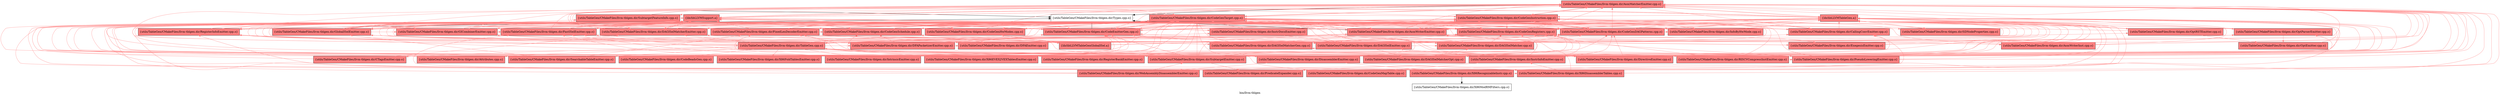 digraph "bin/llvm-tblgen" {
	label="bin/llvm-tblgen";
	{ rank=same; Node0x55d1d40b2f28;  }
	{ rank=same; Node0x55d1d40b2668; Node0x55d1d40aefb8; Node0x55d1d40afaa8; Node0x55d1d40b2bb8; Node0x55d1d40b2578; Node0x55d1d40b2078;  }
	{ rank=same; Node0x55d1d40b0f98; Node0x55d1d40b14e8; Node0x55d1d40b0ea8; Node0x55d1d40b0098; Node0x55d1d40b1e48; Node0x55d1d40b1178; Node0x55d1d40b1588; Node0x55d1d40b3518; Node0x55d1d40b3748; Node0x55d1d40aff08; Node0x55d1d40b1da8; Node0x55d1d40b0278; Node0x55d1d40b3c48; Node0x55d1d40af008; Node0x55d1d40b33d8; Node0x55d1d40b2488; Node0x55d1d40b13f8; Node0x55d1d40b2758;  }
	{ rank=same; Node0x55d1d40af1e8; Node0x55d1d40afd78; Node0x55d1d40b19e8; Node0x55d1d40afc38; Node0x55d1d40b31a8; Node0x55d1d40b0908; Node0x55d1d40b00e8; Node0x55d1d40b3018; Node0x55d1d40b0408; Node0x55d1d40b3658;  }
	{ rank=same; Node0x55d1d40af418; Node0x55d1d40b0318; Node0x55d1d40af508; Node0x55d1d40af2d8; Node0x55d1d40b0db8; Node0x55d1d40b0138; Node0x55d1d40b1768; Node0x55d1d40b2348; Node0x55d1d40b2f78; Node0x55d1d40b1268; Node0x55d1d40af788; Node0x55d1d40b1b78; Node0x55d1d40b18a8; Node0x55d1d40b27a8; Node0x55d1d40b3608;  }
	{ rank=same; Node0x55d1d40b3d38; Node0x55d1d40b0ae8; Node0x55d1d40b0598; Node0x55d1d40b02c8; Node0x55d1d40b1f38;  }

	Node0x55d1d40b2f28 [shape=record,shape=box,style=filled,fillcolor="1.000000 0.5 1",group=1,label="{utils/TableGen/CMakeFiles/llvm-tblgen.dir/AsmMatcherEmitter.cpp.o}"];
	Node0x55d1d40b2f28 -> Node0x55d1d40b2668[color="1.000000 0.5 1"];
	Node0x55d1d40b2f28 -> Node0x55d1d40aefb8[color="1.000000 0.5 1"];
	Node0x55d1d40b2f28 -> Node0x55d1d40afaa8[color="1.000000 0.5 1"];
	Node0x55d1d40b2f28 -> Node0x55d1d40b2bb8;
	Node0x55d1d40b2f28 -> Node0x55d1d40b2578[color="1.000000 0.5 1"];
	Node0x55d1d40b2f28 -> Node0x55d1d40b2078[color="1.000000 0.5 1"];
	Node0x55d1d40b2668 [shape=record,shape=box,style=filled,fillcolor="1.000000 0.5 1",group=1,label="{utils/TableGen/CMakeFiles/llvm-tblgen.dir/CodeGenInstruction.cpp.o}"];
	Node0x55d1d40b2668 -> Node0x55d1d40b2f28[color="1.000000 0.5 1"];
	Node0x55d1d40b2668 -> Node0x55d1d40b0f98[color="1.000000 0.5 1"];
	Node0x55d1d40b2668 -> Node0x55d1d40b14e8[color="1.000000 0.5 1"];
	Node0x55d1d40b2668 -> Node0x55d1d40b0ea8[color="1.000000 0.5 1"];
	Node0x55d1d40b2668 -> Node0x55d1d40aefb8[color="1.000000 0.5 1"];
	Node0x55d1d40b2668 -> Node0x55d1d40b2578[color="1.000000 0.5 1"];
	Node0x55d1d40b2668 -> Node0x55d1d40b2078[color="1.000000 0.5 1"];
	Node0x55d1d40aefb8 [shape=record,shape=box,style=filled,fillcolor="1.000000 0.5 1",group=1,label="{utils/TableGen/CMakeFiles/llvm-tblgen.dir/CodeGenTarget.cpp.o}"];
	Node0x55d1d40aefb8 -> Node0x55d1d40b2f28[color="1.000000 0.5 1"];
	Node0x55d1d40aefb8 -> Node0x55d1d40b0098[color="1.000000 0.5 1"];
	Node0x55d1d40aefb8 -> Node0x55d1d40b0f98[color="1.000000 0.5 1"];
	Node0x55d1d40aefb8 -> Node0x55d1d40b14e8[color="1.000000 0.5 1"];
	Node0x55d1d40aefb8 -> Node0x55d1d40b1e48[color="1.000000 0.5 1"];
	Node0x55d1d40aefb8 -> Node0x55d1d40b2668[color="1.000000 0.5 1"];
	Node0x55d1d40aefb8 -> Node0x55d1d40b0ea8[color="1.000000 0.5 1"];
	Node0x55d1d40aefb8 -> Node0x55d1d40b1178[color="1.000000 0.5 1"];
	Node0x55d1d40aefb8 -> Node0x55d1d40b1588[color="1.000000 0.5 1"];
	Node0x55d1d40aefb8 -> Node0x55d1d40b3518[color="1.000000 0.5 1"];
	Node0x55d1d40aefb8 -> Node0x55d1d40b2578[color="1.000000 0.5 1"];
	Node0x55d1d40aefb8 -> Node0x55d1d40b2078[color="1.000000 0.5 1"];
	Node0x55d1d40afaa8 [shape=record,shape=box,style=filled,fillcolor="1.000000 0.5 1",group=1,label="{utils/TableGen/CMakeFiles/llvm-tblgen.dir/SubtargetFeatureInfo.cpp.o}"];
	Node0x55d1d40afaa8 -> Node0x55d1d40b3748[color="1.000000 0.5 1"];
	Node0x55d1d40afaa8 -> Node0x55d1d40b2bb8;
	Node0x55d1d40afaa8 -> Node0x55d1d40b2578[color="1.000000 0.5 1"];
	Node0x55d1d40afaa8 -> Node0x55d1d40b2078[color="1.000000 0.5 1"];
	Node0x55d1d40b2bb8 [shape=record,shape=box,group=0,label="{utils/TableGen/CMakeFiles/llvm-tblgen.dir/Types.cpp.o}"];
	Node0x55d1d40b2578 [shape=record,shape=box,style=filled,fillcolor="1.000000 0.5 1",group=1,label="{lib/libLLVMSupport.a}"];
	Node0x55d1d40b2578 -> Node0x55d1d40b2f28[color="1.000000 0.5 1"];
	Node0x55d1d40b2578 -> Node0x55d1d40b0ea8[color="1.000000 0.5 1"];
	Node0x55d1d40b2578 -> Node0x55d1d40aefb8[color="1.000000 0.5 1"];
	Node0x55d1d40b2578 -> Node0x55d1d40aff08[color="1.000000 0.5 1"];
	Node0x55d1d40b2578 -> Node0x55d1d40b1da8[color="1.000000 0.5 1"];
	Node0x55d1d40b2578 -> Node0x55d1d40b0278[color="1.000000 0.5 1"];
	Node0x55d1d40b2578 -> Node0x55d1d40b3748[color="1.000000 0.5 1"];
	Node0x55d1d40b2578 -> Node0x55d1d40b14e8[color="1.000000 0.5 1"];
	Node0x55d1d40b2578 -> Node0x55d1d40b0f98[color="1.000000 0.5 1"];
	Node0x55d1d40b2578 -> Node0x55d1d40b3c48[color="1.000000 0.5 1"];
	Node0x55d1d40b2578 -> Node0x55d1d40af008[color="1.000000 0.5 1"];
	Node0x55d1d40b2078 [shape=record,shape=box,style=filled,fillcolor="1.000000 0.5 1",group=1,label="{lib/libLLVMTableGen.a}"];
	Node0x55d1d40b2078 -> Node0x55d1d40b3748[color="1.000000 0.5 1"];
	Node0x55d1d40b2078 -> Node0x55d1d40b2578[color="1.000000 0.5 1"];
	Node0x55d1d40b2078 -> Node0x55d1d40b2668[color="1.000000 0.5 1"];
	Node0x55d1d40b2078 -> Node0x55d1d40b2f28[color="1.000000 0.5 1"];
	Node0x55d1d40b2078 -> Node0x55d1d40b0ea8[color="1.000000 0.5 1"];
	Node0x55d1d40b2078 -> Node0x55d1d40aff08[color="1.000000 0.5 1"];
	Node0x55d1d40b2078 -> Node0x55d1d40b33d8[color="1.000000 0.5 1"];
	Node0x55d1d40b2078 -> Node0x55d1d40b2488[color="1.000000 0.5 1"];
	Node0x55d1d40b2078 -> Node0x55d1d40b1da8[color="1.000000 0.5 1"];
	Node0x55d1d40b2078 -> Node0x55d1d40b0f98[color="1.000000 0.5 1"];
	Node0x55d1d40b2078 -> Node0x55d1d40b14e8[color="1.000000 0.5 1"];
	Node0x55d1d40b2078 -> Node0x55d1d40b13f8[color="1.000000 0.5 1"];
	Node0x55d1d40b2078 -> Node0x55d1d40b3c48[color="1.000000 0.5 1"];
	Node0x55d1d40b2078 -> Node0x55d1d40b2758[color="1.000000 0.5 1"];
	Node0x55d1d40b3748 [shape=record,shape=box,style=filled,fillcolor="1.000000 0.5 1",group=1,label="{utils/TableGen/CMakeFiles/llvm-tblgen.dir/AsmWriterEmitter.cpp.o}"];
	Node0x55d1d40b3748 -> Node0x55d1d40b2f28[color="1.000000 0.5 1"];
	Node0x55d1d40b3748 -> Node0x55d1d40af1e8[color="1.000000 0.5 1"];
	Node0x55d1d40b3748 -> Node0x55d1d40b2668[color="1.000000 0.5 1"];
	Node0x55d1d40b3748 -> Node0x55d1d40b0ea8[color="1.000000 0.5 1"];
	Node0x55d1d40b3748 -> Node0x55d1d40aefb8[color="1.000000 0.5 1"];
	Node0x55d1d40b3748 -> Node0x55d1d40afd78[color="1.000000 0.5 1"];
	Node0x55d1d40b3748 -> Node0x55d1d40b2bb8;
	Node0x55d1d40b3748 -> Node0x55d1d40b2578[color="1.000000 0.5 1"];
	Node0x55d1d40b3748 -> Node0x55d1d40b2078[color="1.000000 0.5 1"];
	Node0x55d1d40af1e8 [shape=record,shape=box,style=filled,fillcolor="1.000000 0.5 1",group=1,label="{utils/TableGen/CMakeFiles/llvm-tblgen.dir/AsmWriterInst.cpp.o}"];
	Node0x55d1d40af1e8 -> Node0x55d1d40b2f28[color="1.000000 0.5 1"];
	Node0x55d1d40af1e8 -> Node0x55d1d40b2668[color="1.000000 0.5 1"];
	Node0x55d1d40af1e8 -> Node0x55d1d40b2078[color="1.000000 0.5 1"];
	Node0x55d1d40b0ea8 [shape=record,shape=box,style=filled,fillcolor="1.000000 0.5 1",group=1,label="{utils/TableGen/CMakeFiles/llvm-tblgen.dir/CodeGenRegisters.cpp.o}"];
	Node0x55d1d40b0ea8 -> Node0x55d1d40b2f28[color="1.000000 0.5 1"];
	Node0x55d1d40b0ea8 -> Node0x55d1d40b3748[color="1.000000 0.5 1"];
	Node0x55d1d40b0ea8 -> Node0x55d1d40b0f98[color="1.000000 0.5 1"];
	Node0x55d1d40b0ea8 -> Node0x55d1d40b14e8[color="1.000000 0.5 1"];
	Node0x55d1d40b0ea8 -> Node0x55d1d40b1588[color="1.000000 0.5 1"];
	Node0x55d1d40b0ea8 -> Node0x55d1d40b2578[color="1.000000 0.5 1"];
	Node0x55d1d40b0ea8 -> Node0x55d1d40b2078[color="1.000000 0.5 1"];
	Node0x55d1d40afd78 [shape=record,shape=box,style=filled,fillcolor="1.000000 0.5 1",group=1,label="{utils/TableGen/CMakeFiles/llvm-tblgen.dir/TableGen.cpp.o}"];
	Node0x55d1d40afd78 -> Node0x55d1d40b2f28[color="1.000000 0.5 1"];
	Node0x55d1d40afd78 -> Node0x55d1d40b3748[color="1.000000 0.5 1"];
	Node0x55d1d40afd78 -> Node0x55d1d40af418[color="1.000000 0.5 1"];
	Node0x55d1d40afd78 -> Node0x55d1d40b0098[color="1.000000 0.5 1"];
	Node0x55d1d40afd78 -> Node0x55d1d40b0318[color="1.000000 0.5 1"];
	Node0x55d1d40afd78 -> Node0x55d1d40b0f98[color="1.000000 0.5 1"];
	Node0x55d1d40afd78 -> Node0x55d1d40aefb8[color="1.000000 0.5 1"];
	Node0x55d1d40afd78 -> Node0x55d1d40afc38[color="1.000000 0.5 1"];
	Node0x55d1d40afd78 -> Node0x55d1d40aff08[color="1.000000 0.5 1"];
	Node0x55d1d40afd78 -> Node0x55d1d40b0408[color="1.000000 0.5 1"];
	Node0x55d1d40afd78 -> Node0x55d1d40b00e8[color="1.000000 0.5 1"];
	Node0x55d1d40afd78 -> Node0x55d1d40af508[color="1.000000 0.5 1"];
	Node0x55d1d40afd78 -> Node0x55d1d40af2d8[color="1.000000 0.5 1"];
	Node0x55d1d40afd78 -> Node0x55d1d40b3658[color="1.000000 0.5 1"];
	Node0x55d1d40afd78 -> Node0x55d1d40b33d8[color="1.000000 0.5 1"];
	Node0x55d1d40afd78 -> Node0x55d1d40b2488[color="1.000000 0.5 1"];
	Node0x55d1d40afd78 -> Node0x55d1d40b1da8[color="1.000000 0.5 1"];
	Node0x55d1d40afd78 -> Node0x55d1d40b0db8[color="1.000000 0.5 1"];
	Node0x55d1d40afd78 -> Node0x55d1d40af008[color="1.000000 0.5 1"];
	Node0x55d1d40afd78 -> Node0x55d1d40b0138[color="1.000000 0.5 1"];
	Node0x55d1d40afd78 -> Node0x55d1d40b0278[color="1.000000 0.5 1"];
	Node0x55d1d40afd78 -> Node0x55d1d40b13f8[color="1.000000 0.5 1"];
	Node0x55d1d40afd78 -> Node0x55d1d40b1768[color="1.000000 0.5 1"];
	Node0x55d1d40afd78 -> Node0x55d1d40b2348[color="1.000000 0.5 1"];
	Node0x55d1d40afd78 -> Node0x55d1d40b2f78[color="1.000000 0.5 1"];
	Node0x55d1d40afd78 -> Node0x55d1d40b3c48[color="1.000000 0.5 1"];
	Node0x55d1d40afd78 -> Node0x55d1d40b1268[color="1.000000 0.5 1"];
	Node0x55d1d40afd78 -> Node0x55d1d40af788[color="1.000000 0.5 1"];
	Node0x55d1d40afd78 -> Node0x55d1d40b1b78[color="1.000000 0.5 1"];
	Node0x55d1d40afd78 -> Node0x55d1d40b18a8[color="1.000000 0.5 1"];
	Node0x55d1d40afd78 -> Node0x55d1d40b27a8[color="1.000000 0.5 1"];
	Node0x55d1d40afd78 -> Node0x55d1d40b2578[color="1.000000 0.5 1"];
	Node0x55d1d40afd78 -> Node0x55d1d40b2078[color="1.000000 0.5 1"];
	Node0x55d1d40af418 [shape=record,shape=box,style=filled,fillcolor="1.000000 0.5 1",group=1,label="{utils/TableGen/CMakeFiles/llvm-tblgen.dir/Attributes.cpp.o}"];
	Node0x55d1d40af418 -> Node0x55d1d40b2578[color="1.000000 0.5 1"];
	Node0x55d1d40af418 -> Node0x55d1d40b2078[color="1.000000 0.5 1"];
	Node0x55d1d40b0098 [shape=record,shape=box,style=filled,fillcolor="1.000000 0.5 1",group=1,label="{utils/TableGen/CMakeFiles/llvm-tblgen.dir/CallingConvEmitter.cpp.o}"];
	Node0x55d1d40b0098 -> Node0x55d1d40b2f28[color="1.000000 0.5 1"];
	Node0x55d1d40b0098 -> Node0x55d1d40aefb8[color="1.000000 0.5 1"];
	Node0x55d1d40b0098 -> Node0x55d1d40b2578[color="1.000000 0.5 1"];
	Node0x55d1d40b0098 -> Node0x55d1d40b2078[color="1.000000 0.5 1"];
	Node0x55d1d40b0318 [shape=record,shape=box,style=filled,fillcolor="1.000000 0.5 1",group=1,label="{utils/TableGen/CMakeFiles/llvm-tblgen.dir/CodeBeadsGen.cpp.o}"];
	Node0x55d1d40b0318 -> Node0x55d1d40aefb8[color="1.000000 0.5 1"];
	Node0x55d1d40b0318 -> Node0x55d1d40b2578[color="1.000000 0.5 1"];
	Node0x55d1d40b0318 -> Node0x55d1d40b2078[color="1.000000 0.5 1"];
	Node0x55d1d40b0f98 [shape=record,shape=box,style=filled,fillcolor="1.000000 0.5 1",group=1,label="{utils/TableGen/CMakeFiles/llvm-tblgen.dir/CodeEmitterGen.cpp.o}"];
	Node0x55d1d40b0f98 -> Node0x55d1d40b2f28[color="1.000000 0.5 1"];
	Node0x55d1d40b0f98 -> Node0x55d1d40b3748[color="1.000000 0.5 1"];
	Node0x55d1d40b0f98 -> Node0x55d1d40b2668[color="1.000000 0.5 1"];
	Node0x55d1d40b0f98 -> Node0x55d1d40aefb8[color="1.000000 0.5 1"];
	Node0x55d1d40b0f98 -> Node0x55d1d40b1588[color="1.000000 0.5 1"];
	Node0x55d1d40b0f98 -> Node0x55d1d40afaa8[color="1.000000 0.5 1"];
	Node0x55d1d40b0f98 -> Node0x55d1d40b2bb8;
	Node0x55d1d40b0f98 -> Node0x55d1d40b2578[color="1.000000 0.5 1"];
	Node0x55d1d40b0f98 -> Node0x55d1d40b2078[color="1.000000 0.5 1"];
	Node0x55d1d40b1588 [shape=record,shape=box,style=filled,fillcolor="1.000000 0.5 1",group=1,label="{utils/TableGen/CMakeFiles/llvm-tblgen.dir/InfoByHwMode.cpp.o}"];
	Node0x55d1d40b1588 -> Node0x55d1d40b1e48[color="1.000000 0.5 1"];
	Node0x55d1d40b1588 -> Node0x55d1d40aefb8[color="1.000000 0.5 1"];
	Node0x55d1d40b1588 -> Node0x55d1d40b2578[color="1.000000 0.5 1"];
	Node0x55d1d40b1588 -> Node0x55d1d40b2078[color="1.000000 0.5 1"];
	Node0x55d1d40b14e8 [shape=record,shape=box,style=filled,fillcolor="1.000000 0.5 1",group=1,label="{utils/TableGen/CMakeFiles/llvm-tblgen.dir/CodeGenDAGPatterns.cpp.o}"];
	Node0x55d1d40b14e8 -> Node0x55d1d40b2f28[color="1.000000 0.5 1"];
	Node0x55d1d40b14e8 -> Node0x55d1d40b3748[color="1.000000 0.5 1"];
	Node0x55d1d40b14e8 -> Node0x55d1d40b0098[color="1.000000 0.5 1"];
	Node0x55d1d40b14e8 -> Node0x55d1d40b0f98[color="1.000000 0.5 1"];
	Node0x55d1d40b14e8 -> Node0x55d1d40b2668[color="1.000000 0.5 1"];
	Node0x55d1d40b14e8 -> Node0x55d1d40b0ea8[color="1.000000 0.5 1"];
	Node0x55d1d40b14e8 -> Node0x55d1d40aefb8[color="1.000000 0.5 1"];
	Node0x55d1d40b14e8 -> Node0x55d1d40b1588[color="1.000000 0.5 1"];
	Node0x55d1d40b14e8 -> Node0x55d1d40b3518[color="1.000000 0.5 1"];
	Node0x55d1d40b14e8 -> Node0x55d1d40b2578[color="1.000000 0.5 1"];
	Node0x55d1d40b14e8 -> Node0x55d1d40b2078[color="1.000000 0.5 1"];
	Node0x55d1d40b3518 [shape=record,shape=box,style=filled,fillcolor="1.000000 0.5 1",group=1,label="{utils/TableGen/CMakeFiles/llvm-tblgen.dir/SDNodeProperties.cpp.o}"];
	Node0x55d1d40b3518 -> Node0x55d1d40b2078[color="1.000000 0.5 1"];
	Node0x55d1d40b1e48 [shape=record,shape=box,style=filled,fillcolor="1.000000 0.5 1",group=1,label="{utils/TableGen/CMakeFiles/llvm-tblgen.dir/CodeGenHwModes.cpp.o}"];
	Node0x55d1d40b1e48 -> Node0x55d1d40b2f28[color="1.000000 0.5 1"];
	Node0x55d1d40b1e48 -> Node0x55d1d40b2578[color="1.000000 0.5 1"];
	Node0x55d1d40b1e48 -> Node0x55d1d40b2078[color="1.000000 0.5 1"];
	Node0x55d1d40b02c8 [shape=record,shape=box,style=filled,fillcolor="1.000000 0.5 1",group=1,label="{utils/TableGen/CMakeFiles/llvm-tblgen.dir/CodeGenMapTable.cpp.o}"];
	Node0x55d1d40b02c8 -> Node0x55d1d40b2f28[color="1.000000 0.5 1"];
	Node0x55d1d40b02c8 -> Node0x55d1d40aefb8[color="1.000000 0.5 1"];
	Node0x55d1d40b02c8 -> Node0x55d1d40b2578[color="1.000000 0.5 1"];
	Node0x55d1d40b02c8 -> Node0x55d1d40b2078[color="1.000000 0.5 1"];
	Node0x55d1d40b1178 [shape=record,shape=box,style=filled,fillcolor="1.000000 0.5 1",group=1,label="{utils/TableGen/CMakeFiles/llvm-tblgen.dir/CodeGenSchedule.cpp.o}"];
	Node0x55d1d40b1178 -> Node0x55d1d40b2f28[color="1.000000 0.5 1"];
	Node0x55d1d40b1178 -> Node0x55d1d40b3748[color="1.000000 0.5 1"];
	Node0x55d1d40b1178 -> Node0x55d1d40b0098[color="1.000000 0.5 1"];
	Node0x55d1d40b1178 -> Node0x55d1d40b0f98[color="1.000000 0.5 1"];
	Node0x55d1d40b1178 -> Node0x55d1d40b14e8[color="1.000000 0.5 1"];
	Node0x55d1d40b1178 -> Node0x55d1d40b0ea8[color="1.000000 0.5 1"];
	Node0x55d1d40b1178 -> Node0x55d1d40aefb8[color="1.000000 0.5 1"];
	Node0x55d1d40b1178 -> Node0x55d1d40b2578[color="1.000000 0.5 1"];
	Node0x55d1d40b1178 -> Node0x55d1d40b2078[color="1.000000 0.5 1"];
	Node0x55d1d40afc38 [shape=record,shape=box,style=filled,fillcolor="1.000000 0.5 1",group=1,label="{utils/TableGen/CMakeFiles/llvm-tblgen.dir/DAGISelEmitter.cpp.o}"];
	Node0x55d1d40afc38 -> Node0x55d1d40b0f98[color="1.000000 0.5 1"];
	Node0x55d1d40afc38 -> Node0x55d1d40b14e8[color="1.000000 0.5 1"];
	Node0x55d1d40afc38 -> Node0x55d1d40aefb8[color="1.000000 0.5 1"];
	Node0x55d1d40afc38 -> Node0x55d1d40aff08[color="1.000000 0.5 1"];
	Node0x55d1d40afc38 -> Node0x55d1d40b31a8[color="1.000000 0.5 1"];
	Node0x55d1d40afc38 -> Node0x55d1d40b3608[color="1.000000 0.5 1"];
	Node0x55d1d40afc38 -> Node0x55d1d40b19e8[color="1.000000 0.5 1"];
	Node0x55d1d40afc38 -> Node0x55d1d40b2578[color="1.000000 0.5 1"];
	Node0x55d1d40afc38 -> Node0x55d1d40b2078[color="1.000000 0.5 1"];
	Node0x55d1d40aff08 [shape=record,shape=box,style=filled,fillcolor="1.000000 0.5 1",group=1,label="{utils/TableGen/CMakeFiles/llvm-tblgen.dir/DAGISelMatcherEmitter.cpp.o}"];
	Node0x55d1d40aff08 -> Node0x55d1d40b2f28[color="1.000000 0.5 1"];
	Node0x55d1d40aff08 -> Node0x55d1d40b3748[color="1.000000 0.5 1"];
	Node0x55d1d40aff08 -> Node0x55d1d40b14e8[color="1.000000 0.5 1"];
	Node0x55d1d40aff08 -> Node0x55d1d40b1e48[color="1.000000 0.5 1"];
	Node0x55d1d40aff08 -> Node0x55d1d40b1178[color="1.000000 0.5 1"];
	Node0x55d1d40aff08 -> Node0x55d1d40aefb8[color="1.000000 0.5 1"];
	Node0x55d1d40aff08 -> Node0x55d1d40b19e8[color="1.000000 0.5 1"];
	Node0x55d1d40aff08 -> Node0x55d1d40b2578[color="1.000000 0.5 1"];
	Node0x55d1d40aff08 -> Node0x55d1d40b2078[color="1.000000 0.5 1"];
	Node0x55d1d40b31a8 [shape=record,shape=box,style=filled,fillcolor="1.000000 0.5 1",group=1,label="{utils/TableGen/CMakeFiles/llvm-tblgen.dir/DAGISelMatcherGen.cpp.o}"];
	Node0x55d1d40b31a8 -> Node0x55d1d40b2f28[color="1.000000 0.5 1"];
	Node0x55d1d40b31a8 -> Node0x55d1d40b0f98[color="1.000000 0.5 1"];
	Node0x55d1d40b31a8 -> Node0x55d1d40b14e8[color="1.000000 0.5 1"];
	Node0x55d1d40b31a8 -> Node0x55d1d40b2668[color="1.000000 0.5 1"];
	Node0x55d1d40b31a8 -> Node0x55d1d40b0ea8[color="1.000000 0.5 1"];
	Node0x55d1d40b31a8 -> Node0x55d1d40aefb8[color="1.000000 0.5 1"];
	Node0x55d1d40b31a8 -> Node0x55d1d40afc38[color="1.000000 0.5 1"];
	Node0x55d1d40b31a8 -> Node0x55d1d40b19e8[color="1.000000 0.5 1"];
	Node0x55d1d40b31a8 -> Node0x55d1d40b2578[color="1.000000 0.5 1"];
	Node0x55d1d40b31a8 -> Node0x55d1d40b2078[color="1.000000 0.5 1"];
	Node0x55d1d40b3608 [shape=record,shape=box,style=filled,fillcolor="1.000000 0.5 1",group=1,label="{utils/TableGen/CMakeFiles/llvm-tblgen.dir/DAGISelMatcherOpt.cpp.o}"];
	Node0x55d1d40b3608 -> Node0x55d1d40b14e8[color="1.000000 0.5 1"];
	Node0x55d1d40b3608 -> Node0x55d1d40b19e8[color="1.000000 0.5 1"];
	Node0x55d1d40b3608 -> Node0x55d1d40b2578[color="1.000000 0.5 1"];
	Node0x55d1d40b19e8 [shape=record,shape=box,style=filled,fillcolor="1.000000 0.5 1",group=1,label="{utils/TableGen/CMakeFiles/llvm-tblgen.dir/DAGISelMatcher.cpp.o}"];
	Node0x55d1d40b19e8 -> Node0x55d1d40b14e8[color="1.000000 0.5 1"];
	Node0x55d1d40b19e8 -> Node0x55d1d40b0ea8[color="1.000000 0.5 1"];
	Node0x55d1d40b19e8 -> Node0x55d1d40aefb8[color="1.000000 0.5 1"];
	Node0x55d1d40b19e8 -> Node0x55d1d40b2578[color="1.000000 0.5 1"];
	Node0x55d1d40b0408 [shape=record,shape=box,style=filled,fillcolor="1.000000 0.5 1",group=1,label="{utils/TableGen/CMakeFiles/llvm-tblgen.dir/DFAEmitter.cpp.o}"];
	Node0x55d1d40b0408 -> Node0x55d1d40b2578[color="1.000000 0.5 1"];
	Node0x55d1d40b0408 -> Node0x55d1d40b2078[color="1.000000 0.5 1"];
	Node0x55d1d40b00e8 [shape=record,shape=box,style=filled,fillcolor="1.000000 0.5 1",group=1,label="{utils/TableGen/CMakeFiles/llvm-tblgen.dir/DFAPacketizerEmitter.cpp.o}"];
	Node0x55d1d40b00e8 -> Node0x55d1d40b1178[color="1.000000 0.5 1"];
	Node0x55d1d40b00e8 -> Node0x55d1d40aefb8[color="1.000000 0.5 1"];
	Node0x55d1d40b00e8 -> Node0x55d1d40b0408[color="1.000000 0.5 1"];
	Node0x55d1d40b00e8 -> Node0x55d1d40b2578[color="1.000000 0.5 1"];
	Node0x55d1d40b00e8 -> Node0x55d1d40b2078[color="1.000000 0.5 1"];
	Node0x55d1d40af508 [shape=record,shape=box,style=filled,fillcolor="1.000000 0.5 1",group=1,label="{utils/TableGen/CMakeFiles/llvm-tblgen.dir/DirectiveEmitter.cpp.o}"];
	Node0x55d1d40af508 -> Node0x55d1d40b2f28[color="1.000000 0.5 1"];
	Node0x55d1d40af508 -> Node0x55d1d40b14e8[color="1.000000 0.5 1"];
	Node0x55d1d40af508 -> Node0x55d1d40b2578[color="1.000000 0.5 1"];
	Node0x55d1d40af508 -> Node0x55d1d40b2078[color="1.000000 0.5 1"];
	Node0x55d1d40af2d8 [shape=record,shape=box,style=filled,fillcolor="1.000000 0.5 1",group=1,label="{utils/TableGen/CMakeFiles/llvm-tblgen.dir/DisassemblerEmitter.cpp.o}"];
	Node0x55d1d40af2d8 -> Node0x55d1d40aefb8[color="1.000000 0.5 1"];
	Node0x55d1d40af2d8 -> Node0x55d1d40b2758[color="1.000000 0.5 1"];
	Node0x55d1d40af2d8 -> Node0x55d1d40b3d38[color="1.000000 0.5 1"];
	Node0x55d1d40af2d8 -> Node0x55d1d40b0ae8[color="1.000000 0.5 1"];
	Node0x55d1d40af2d8 -> Node0x55d1d40b0598[color="1.000000 0.5 1"];
	Node0x55d1d40af2d8 -> Node0x55d1d40b2078[color="1.000000 0.5 1"];
	Node0x55d1d40b2758 [shape=record,shape=box,style=filled,fillcolor="1.000000 0.5 1",group=1,label="{utils/TableGen/CMakeFiles/llvm-tblgen.dir/FixedLenDecoderEmitter.cpp.o}"];
	Node0x55d1d40b2758 -> Node0x55d1d40b2f28[color="1.000000 0.5 1"];
	Node0x55d1d40b2758 -> Node0x55d1d40b3748[color="1.000000 0.5 1"];
	Node0x55d1d40b2758 -> Node0x55d1d40b0098[color="1.000000 0.5 1"];
	Node0x55d1d40b2758 -> Node0x55d1d40b0f98[color="1.000000 0.5 1"];
	Node0x55d1d40b2758 -> Node0x55d1d40b14e8[color="1.000000 0.5 1"];
	Node0x55d1d40b2758 -> Node0x55d1d40b2668[color="1.000000 0.5 1"];
	Node0x55d1d40b2758 -> Node0x55d1d40b0ea8[color="1.000000 0.5 1"];
	Node0x55d1d40b2758 -> Node0x55d1d40b1178[color="1.000000 0.5 1"];
	Node0x55d1d40b2758 -> Node0x55d1d40aefb8[color="1.000000 0.5 1"];
	Node0x55d1d40b2758 -> Node0x55d1d40b0408[color="1.000000 0.5 1"];
	Node0x55d1d40b2758 -> Node0x55d1d40b3658[color="1.000000 0.5 1"];
	Node0x55d1d40b2758 -> Node0x55d1d40b1588[color="1.000000 0.5 1"];
	Node0x55d1d40b2758 -> Node0x55d1d40b2578[color="1.000000 0.5 1"];
	Node0x55d1d40b2758 -> Node0x55d1d40b2078[color="1.000000 0.5 1"];
	Node0x55d1d40b3d38 [shape=record,shape=box,style=filled,fillcolor="1.000000 0.5 1",group=1,label="{utils/TableGen/CMakeFiles/llvm-tblgen.dir/X86DisassemblerTables.cpp.o}"];
	Node0x55d1d40b3d38 -> Node0x55d1d40b2f28[color="1.000000 0.5 1"];
	Node0x55d1d40b3d38 -> Node0x55d1d40b3748[color="1.000000 0.5 1"];
	Node0x55d1d40b3d38 -> Node0x55d1d40b0db8[color="1.000000 0.5 1"];
	Node0x55d1d40b3d38 -> Node0x55d1d40b3c48[color="1.000000 0.5 1"];
	Node0x55d1d40b3d38 -> Node0x55d1d40b2578[color="1.000000 0.5 1"];
	Node0x55d1d40b0ae8 [shape=record,shape=box,style=filled,fillcolor="1.000000 0.5 1",group=1,label="{utils/TableGen/CMakeFiles/llvm-tblgen.dir/X86RecognizableInstr.cpp.o}"];
	Node0x55d1d40b0ae8 -> Node0x55d1d40b2f28[color="1.000000 0.5 1"];
	Node0x55d1d40b0ae8 -> Node0x55d1d40b3d38[color="1.000000 0.5 1"];
	Node0x55d1d40b0ae8 -> Node0x55d1d40b20c8;
	Node0x55d1d40b0ae8 -> Node0x55d1d40b2578[color="1.000000 0.5 1"];
	Node0x55d1d40b0ae8 -> Node0x55d1d40b2078[color="1.000000 0.5 1"];
	Node0x55d1d40b0598 [shape=record,shape=box,style=filled,fillcolor="1.000000 0.5 1",group=1,label="{utils/TableGen/CMakeFiles/llvm-tblgen.dir/WebAssemblyDisassemblerEmitter.cpp.o}"];
	Node0x55d1d40b0598 -> Node0x55d1d40b33d8[color="1.000000 0.5 1"];
	Node0x55d1d40b0598 -> Node0x55d1d40af788[color="1.000000 0.5 1"];
	Node0x55d1d40b0598 -> Node0x55d1d40b2578[color="1.000000 0.5 1"];
	Node0x55d1d40b0598 -> Node0x55d1d40b2078[color="1.000000 0.5 1"];
	Node0x55d1d40b3658 [shape=record,shape=box,style=filled,fillcolor="1.000000 0.5 1",group=1,label="{utils/TableGen/CMakeFiles/llvm-tblgen.dir/ExegesisEmitter.cpp.o}"];
	Node0x55d1d40b3658 -> Node0x55d1d40b2f28[color="1.000000 0.5 1"];
	Node0x55d1d40b3658 -> Node0x55d1d40b2578[color="1.000000 0.5 1"];
	Node0x55d1d40b3658 -> Node0x55d1d40b2078[color="1.000000 0.5 1"];
	Node0x55d1d40b33d8 [shape=record,shape=box,style=filled,fillcolor="1.000000 0.5 1",group=1,label="{utils/TableGen/CMakeFiles/llvm-tblgen.dir/FastISelEmitter.cpp.o}"];
	Node0x55d1d40b33d8 -> Node0x55d1d40b2f28[color="1.000000 0.5 1"];
	Node0x55d1d40b33d8 -> Node0x55d1d40b3748[color="1.000000 0.5 1"];
	Node0x55d1d40b33d8 -> Node0x55d1d40b0f98[color="1.000000 0.5 1"];
	Node0x55d1d40b33d8 -> Node0x55d1d40b14e8[color="1.000000 0.5 1"];
	Node0x55d1d40b33d8 -> Node0x55d1d40b0ea8[color="1.000000 0.5 1"];
	Node0x55d1d40b33d8 -> Node0x55d1d40aefb8[color="1.000000 0.5 1"];
	Node0x55d1d40b33d8 -> Node0x55d1d40afc38[color="1.000000 0.5 1"];
	Node0x55d1d40b33d8 -> Node0x55d1d40b2578[color="1.000000 0.5 1"];
	Node0x55d1d40b33d8 -> Node0x55d1d40b2078[color="1.000000 0.5 1"];
	Node0x55d1d40b2488 [shape=record,shape=box,style=filled,fillcolor="1.000000 0.5 1",group=1,label="{utils/TableGen/CMakeFiles/llvm-tblgen.dir/GICombinerEmitter.cpp.o}"];
	Node0x55d1d40b2488 -> Node0x55d1d40b2f28[color="1.000000 0.5 1"];
	Node0x55d1d40b2488 -> Node0x55d1d40b0f98[color="1.000000 0.5 1"];
	Node0x55d1d40b2488 -> Node0x55d1d40b14e8[color="1.000000 0.5 1"];
	Node0x55d1d40b2488 -> Node0x55d1d40b2668[color="1.000000 0.5 1"];
	Node0x55d1d40b2488 -> Node0x55d1d40b0ea8[color="1.000000 0.5 1"];
	Node0x55d1d40b2488 -> Node0x55d1d40aefb8[color="1.000000 0.5 1"];
	Node0x55d1d40b2488 -> Node0x55d1d40aff08[color="1.000000 0.5 1"];
	Node0x55d1d40b2488 -> Node0x55d1d40b33d8[color="1.000000 0.5 1"];
	Node0x55d1d40b2488 -> Node0x55d1d40b2578[color="1.000000 0.5 1"];
	Node0x55d1d40b2488 -> Node0x55d1d40b2078[color="1.000000 0.5 1"];
	Node0x55d1d40b2488 -> Node0x55d1d40b3018[color="1.000000 0.5 1"];
	Node0x55d1d40b3018 [shape=record,shape=box,style=filled,fillcolor="1.000000 0.5 1",group=1,label="{lib/libLLVMTableGenGlobalISel.a}"];
	Node0x55d1d40b3018 -> Node0x55d1d40b2578[color="1.000000 0.5 1"];
	Node0x55d1d40b3018 -> Node0x55d1d40b2078[color="1.000000 0.5 1"];
	Node0x55d1d40b3018 -> Node0x55d1d40b2f28[color="1.000000 0.5 1"];
	Node0x55d1d40b3018 -> Node0x55d1d40b1e48[color="1.000000 0.5 1"];
	Node0x55d1d40b3018 -> Node0x55d1d40b2488[color="1.000000 0.5 1"];
	Node0x55d1d40b3018 -> Node0x55d1d40b14e8[color="1.000000 0.5 1"];
	Node0x55d1d40b3018 -> Node0x55d1d40b1178[color="1.000000 0.5 1"];
	Node0x55d1d40b3018 -> Node0x55d1d40b1da8[color="1.000000 0.5 1"];
	Node0x55d1d40b1da8 [shape=record,shape=box,style=filled,fillcolor="1.000000 0.5 1",group=1,label="{utils/TableGen/CMakeFiles/llvm-tblgen.dir/GlobalISelEmitter.cpp.o}"];
	Node0x55d1d40b1da8 -> Node0x55d1d40b2f28[color="1.000000 0.5 1"];
	Node0x55d1d40b1da8 -> Node0x55d1d40b3748[color="1.000000 0.5 1"];
	Node0x55d1d40b1da8 -> Node0x55d1d40b0098[color="1.000000 0.5 1"];
	Node0x55d1d40b1da8 -> Node0x55d1d40b0f98[color="1.000000 0.5 1"];
	Node0x55d1d40b1da8 -> Node0x55d1d40b14e8[color="1.000000 0.5 1"];
	Node0x55d1d40b1da8 -> Node0x55d1d40b1e48[color="1.000000 0.5 1"];
	Node0x55d1d40b1da8 -> Node0x55d1d40b2668[color="1.000000 0.5 1"];
	Node0x55d1d40b1da8 -> Node0x55d1d40b0ea8[color="1.000000 0.5 1"];
	Node0x55d1d40b1da8 -> Node0x55d1d40b1178[color="1.000000 0.5 1"];
	Node0x55d1d40b1da8 -> Node0x55d1d40aefb8[color="1.000000 0.5 1"];
	Node0x55d1d40b1da8 -> Node0x55d1d40afc38[color="1.000000 0.5 1"];
	Node0x55d1d40b1da8 -> Node0x55d1d40aff08[color="1.000000 0.5 1"];
	Node0x55d1d40b1da8 -> Node0x55d1d40b31a8[color="1.000000 0.5 1"];
	Node0x55d1d40b1da8 -> Node0x55d1d40b2488[color="1.000000 0.5 1"];
	Node0x55d1d40b1da8 -> Node0x55d1d40afaa8[color="1.000000 0.5 1"];
	Node0x55d1d40b1da8 -> Node0x55d1d40b2578[color="1.000000 0.5 1"];
	Node0x55d1d40b1da8 -> Node0x55d1d40b2078[color="1.000000 0.5 1"];
	Node0x55d1d40b0db8 [shape=record,shape=box,style=filled,fillcolor="1.000000 0.5 1",group=1,label="{utils/TableGen/CMakeFiles/llvm-tblgen.dir/InstrInfoEmitter.cpp.o}"];
	Node0x55d1d40b0db8 -> Node0x55d1d40b2f28[color="1.000000 0.5 1"];
	Node0x55d1d40b0db8 -> Node0x55d1d40b3748[color="1.000000 0.5 1"];
	Node0x55d1d40b0db8 -> Node0x55d1d40b14e8[color="1.000000 0.5 1"];
	Node0x55d1d40b0db8 -> Node0x55d1d40b02c8[color="1.000000 0.5 1"];
	Node0x55d1d40b0db8 -> Node0x55d1d40b0ea8[color="1.000000 0.5 1"];
	Node0x55d1d40b0db8 -> Node0x55d1d40b1178[color="1.000000 0.5 1"];
	Node0x55d1d40b0db8 -> Node0x55d1d40aefb8[color="1.000000 0.5 1"];
	Node0x55d1d40b0db8 -> Node0x55d1d40afc38[color="1.000000 0.5 1"];
	Node0x55d1d40b0db8 -> Node0x55d1d40b33d8[color="1.000000 0.5 1"];
	Node0x55d1d40b0db8 -> Node0x55d1d40b1f38[color="1.000000 0.5 1"];
	Node0x55d1d40b0db8 -> Node0x55d1d40afd78[color="1.000000 0.5 1"];
	Node0x55d1d40b0db8 -> Node0x55d1d40b2578[color="1.000000 0.5 1"];
	Node0x55d1d40b0db8 -> Node0x55d1d40b2078[color="1.000000 0.5 1"];
	Node0x55d1d40b1f38 [shape=record,shape=box,style=filled,fillcolor="1.000000 0.5 1",group=1,label="{utils/TableGen/CMakeFiles/llvm-tblgen.dir/PredicateExpander.cpp.o}"];
	Node0x55d1d40b1f38 -> Node0x55d1d40b0098[color="1.000000 0.5 1"];
	Node0x55d1d40b1f38 -> Node0x55d1d40b2578[color="1.000000 0.5 1"];
	Node0x55d1d40b1f38 -> Node0x55d1d40b2078[color="1.000000 0.5 1"];
	Node0x55d1d40af008 [shape=record,shape=box,style=filled,fillcolor="1.000000 0.5 1",group=1,label="{utils/TableGen/CMakeFiles/llvm-tblgen.dir/InstrDocsEmitter.cpp.o}"];
	Node0x55d1d40af008 -> Node0x55d1d40b14e8[color="1.000000 0.5 1"];
	Node0x55d1d40af008 -> Node0x55d1d40b2668[color="1.000000 0.5 1"];
	Node0x55d1d40af008 -> Node0x55d1d40aefb8[color="1.000000 0.5 1"];
	Node0x55d1d40af008 -> Node0x55d1d40afc38[color="1.000000 0.5 1"];
	Node0x55d1d40af008 -> Node0x55d1d40b2578[color="1.000000 0.5 1"];
	Node0x55d1d40af008 -> Node0x55d1d40b2078[color="1.000000 0.5 1"];
	Node0x55d1d40b0138 [shape=record,shape=box,style=filled,fillcolor="1.000000 0.5 1",group=1,label="{utils/TableGen/CMakeFiles/llvm-tblgen.dir/IntrinsicEmitter.cpp.o}"];
	Node0x55d1d40b0138 -> Node0x55d1d40b2f28[color="1.000000 0.5 1"];
	Node0x55d1d40b0138 -> Node0x55d1d40b0f98[color="1.000000 0.5 1"];
	Node0x55d1d40b0138 -> Node0x55d1d40b0ea8[color="1.000000 0.5 1"];
	Node0x55d1d40b0138 -> Node0x55d1d40aefb8[color="1.000000 0.5 1"];
	Node0x55d1d40b0138 -> Node0x55d1d40b33d8[color="1.000000 0.5 1"];
	Node0x55d1d40b0138 -> Node0x55d1d40b2758[color="1.000000 0.5 1"];
	Node0x55d1d40b0138 -> Node0x55d1d40b2578[color="1.000000 0.5 1"];
	Node0x55d1d40b0138 -> Node0x55d1d40b2078[color="1.000000 0.5 1"];
	Node0x55d1d40b0908 [shape=record,shape=box,style=filled,fillcolor="1.000000 0.5 1",group=1,label="{utils/TableGen/CMakeFiles/llvm-tblgen.dir/OptEmitter.cpp.o}"];
	Node0x55d1d40b0908 -> Node0x55d1d40b2078[color="1.000000 0.5 1"];
	Node0x55d1d40b0278 [shape=record,shape=box,style=filled,fillcolor="1.000000 0.5 1",group=1,label="{utils/TableGen/CMakeFiles/llvm-tblgen.dir/OptParserEmitter.cpp.o}"];
	Node0x55d1d40b0278 -> Node0x55d1d40b2f28[color="1.000000 0.5 1"];
	Node0x55d1d40b0278 -> Node0x55d1d40b0908[color="1.000000 0.5 1"];
	Node0x55d1d40b0278 -> Node0x55d1d40b2578[color="1.000000 0.5 1"];
	Node0x55d1d40b0278 -> Node0x55d1d40b2078[color="1.000000 0.5 1"];
	Node0x55d1d40b13f8 [shape=record,shape=box,style=filled,fillcolor="1.000000 0.5 1",group=1,label="{utils/TableGen/CMakeFiles/llvm-tblgen.dir/OptRSTEmitter.cpp.o}"];
	Node0x55d1d40b13f8 -> Node0x55d1d40b2f28[color="1.000000 0.5 1"];
	Node0x55d1d40b13f8 -> Node0x55d1d40b0908[color="1.000000 0.5 1"];
	Node0x55d1d40b13f8 -> Node0x55d1d40b2578[color="1.000000 0.5 1"];
	Node0x55d1d40b13f8 -> Node0x55d1d40b2078[color="1.000000 0.5 1"];
	Node0x55d1d40b1768 [shape=record,shape=box,style=filled,fillcolor="1.000000 0.5 1",group=1,label="{utils/TableGen/CMakeFiles/llvm-tblgen.dir/PseudoLoweringEmitter.cpp.o}"];
	Node0x55d1d40b1768 -> Node0x55d1d40b2f28[color="1.000000 0.5 1"];
	Node0x55d1d40b1768 -> Node0x55d1d40b2668[color="1.000000 0.5 1"];
	Node0x55d1d40b1768 -> Node0x55d1d40aefb8[color="1.000000 0.5 1"];
	Node0x55d1d40b1768 -> Node0x55d1d40b2758[color="1.000000 0.5 1"];
	Node0x55d1d40b1768 -> Node0x55d1d40b2578[color="1.000000 0.5 1"];
	Node0x55d1d40b1768 -> Node0x55d1d40b2078[color="1.000000 0.5 1"];
	Node0x55d1d40b2348 [shape=record,shape=box,style=filled,fillcolor="1.000000 0.5 1",group=1,label="{utils/TableGen/CMakeFiles/llvm-tblgen.dir/RISCVCompressInstEmitter.cpp.o}"];
	Node0x55d1d40b2348 -> Node0x55d1d40b2f28[color="1.000000 0.5 1"];
	Node0x55d1d40b2348 -> Node0x55d1d40b2668[color="1.000000 0.5 1"];
	Node0x55d1d40b2348 -> Node0x55d1d40b0ea8[color="1.000000 0.5 1"];
	Node0x55d1d40b2348 -> Node0x55d1d40aefb8[color="1.000000 0.5 1"];
	Node0x55d1d40b2348 -> Node0x55d1d40b0278[color="1.000000 0.5 1"];
	Node0x55d1d40b2348 -> Node0x55d1d40b1768[color="1.000000 0.5 1"];
	Node0x55d1d40b2348 -> Node0x55d1d40b2578[color="1.000000 0.5 1"];
	Node0x55d1d40b2348 -> Node0x55d1d40b2078[color="1.000000 0.5 1"];
	Node0x55d1d40b2f78 [shape=record,shape=box,style=filled,fillcolor="1.000000 0.5 1",group=1,label="{utils/TableGen/CMakeFiles/llvm-tblgen.dir/RegisterBankEmitter.cpp.o}"];
	Node0x55d1d40b2f78 -> Node0x55d1d40b0ea8[color="1.000000 0.5 1"];
	Node0x55d1d40b2f78 -> Node0x55d1d40aefb8[color="1.000000 0.5 1"];
	Node0x55d1d40b2f78 -> Node0x55d1d40b2578[color="1.000000 0.5 1"];
	Node0x55d1d40b2f78 -> Node0x55d1d40b2078[color="1.000000 0.5 1"];
	Node0x55d1d40b3c48 [shape=record,shape=box,style=filled,fillcolor="1.000000 0.5 1",group=1,label="{utils/TableGen/CMakeFiles/llvm-tblgen.dir/RegisterInfoEmitter.cpp.o}"];
	Node0x55d1d40b3c48 -> Node0x55d1d40b2f28[color="1.000000 0.5 1"];
	Node0x55d1d40b3c48 -> Node0x55d1d40b3748[color="1.000000 0.5 1"];
	Node0x55d1d40b3c48 -> Node0x55d1d40b14e8[color="1.000000 0.5 1"];
	Node0x55d1d40b3c48 -> Node0x55d1d40b0ea8[color="1.000000 0.5 1"];
	Node0x55d1d40b3c48 -> Node0x55d1d40aefb8[color="1.000000 0.5 1"];
	Node0x55d1d40b3c48 -> Node0x55d1d40aff08[color="1.000000 0.5 1"];
	Node0x55d1d40b3c48 -> Node0x55d1d40b00e8[color="1.000000 0.5 1"];
	Node0x55d1d40b3c48 -> Node0x55d1d40b2488[color="1.000000 0.5 1"];
	Node0x55d1d40b3c48 -> Node0x55d1d40afd78[color="1.000000 0.5 1"];
	Node0x55d1d40b3c48 -> Node0x55d1d40b2bb8;
	Node0x55d1d40b3c48 -> Node0x55d1d40b2578[color="1.000000 0.5 1"];
	Node0x55d1d40b3c48 -> Node0x55d1d40b2078[color="1.000000 0.5 1"];
	Node0x55d1d40b1268 [shape=record,shape=box,style=filled,fillcolor="1.000000 0.5 1",group=1,label="{utils/TableGen/CMakeFiles/llvm-tblgen.dir/SearchableTableEmitter.cpp.o}"];
	Node0x55d1d40b1268 -> Node0x55d1d40b2f28[color="1.000000 0.5 1"];
	Node0x55d1d40b1268 -> Node0x55d1d40aefb8[color="1.000000 0.5 1"];
	Node0x55d1d40b1268 -> Node0x55d1d40b2758[color="1.000000 0.5 1"];
	Node0x55d1d40b1268 -> Node0x55d1d40b1da8[color="1.000000 0.5 1"];
	Node0x55d1d40b1268 -> Node0x55d1d40b2578[color="1.000000 0.5 1"];
	Node0x55d1d40b1268 -> Node0x55d1d40b2078[color="1.000000 0.5 1"];
	Node0x55d1d40af788 [shape=record,shape=box,style=filled,fillcolor="1.000000 0.5 1",group=1,label="{utils/TableGen/CMakeFiles/llvm-tblgen.dir/SubtargetEmitter.cpp.o}"];
	Node0x55d1d40af788 -> Node0x55d1d40b2f28[color="1.000000 0.5 1"];
	Node0x55d1d40af788 -> Node0x55d1d40b3748[color="1.000000 0.5 1"];
	Node0x55d1d40af788 -> Node0x55d1d40b0098[color="1.000000 0.5 1"];
	Node0x55d1d40af788 -> Node0x55d1d40b0f98[color="1.000000 0.5 1"];
	Node0x55d1d40af788 -> Node0x55d1d40b0ea8[color="1.000000 0.5 1"];
	Node0x55d1d40af788 -> Node0x55d1d40b1178[color="1.000000 0.5 1"];
	Node0x55d1d40af788 -> Node0x55d1d40aefb8[color="1.000000 0.5 1"];
	Node0x55d1d40af788 -> Node0x55d1d40b33d8[color="1.000000 0.5 1"];
	Node0x55d1d40af788 -> Node0x55d1d40b0db8[color="1.000000 0.5 1"];
	Node0x55d1d40af788 -> Node0x55d1d40b1f38[color="1.000000 0.5 1"];
	Node0x55d1d40af788 -> Node0x55d1d40b3c48[color="1.000000 0.5 1"];
	Node0x55d1d40af788 -> Node0x55d1d40b2578[color="1.000000 0.5 1"];
	Node0x55d1d40af788 -> Node0x55d1d40b2078[color="1.000000 0.5 1"];
	Node0x55d1d40b1b78 [shape=record,shape=box,style=filled,fillcolor="1.000000 0.5 1",group=1,label="{utils/TableGen/CMakeFiles/llvm-tblgen.dir/X86EVEX2VEXTablesEmitter.cpp.o}"];
	Node0x55d1d40b1b78 -> Node0x55d1d40b0f98[color="1.000000 0.5 1"];
	Node0x55d1d40b1b78 -> Node0x55d1d40aefb8[color="1.000000 0.5 1"];
	Node0x55d1d40b1b78 -> Node0x55d1d40b2578[color="1.000000 0.5 1"];
	Node0x55d1d40b1b78 -> Node0x55d1d40b2078[color="1.000000 0.5 1"];
	Node0x55d1d40b18a8 [shape=record,shape=box,style=filled,fillcolor="1.000000 0.5 1",group=1,label="{utils/TableGen/CMakeFiles/llvm-tblgen.dir/X86FoldTablesEmitter.cpp.o}"];
	Node0x55d1d40b18a8 -> Node0x55d1d40b0f98[color="1.000000 0.5 1"];
	Node0x55d1d40b18a8 -> Node0x55d1d40aefb8[color="1.000000 0.5 1"];
	Node0x55d1d40b18a8 -> Node0x55d1d40b2578[color="1.000000 0.5 1"];
	Node0x55d1d40b18a8 -> Node0x55d1d40b2078[color="1.000000 0.5 1"];
	Node0x55d1d40b27a8 [shape=record,shape=box,style=filled,fillcolor="1.000000 0.5 1",group=1,label="{utils/TableGen/CMakeFiles/llvm-tblgen.dir/CTagsEmitter.cpp.o}"];
	Node0x55d1d40b27a8 -> Node0x55d1d40aff08[color="1.000000 0.5 1"];
	Node0x55d1d40b27a8 -> Node0x55d1d40b2578[color="1.000000 0.5 1"];
	Node0x55d1d40b27a8 -> Node0x55d1d40b2078[color="1.000000 0.5 1"];
	Node0x55d1d40b20c8 [shape=record,shape=box,group=0,label="{utils/TableGen/CMakeFiles/llvm-tblgen.dir/X86ModRMFilters.cpp.o}"];
}

